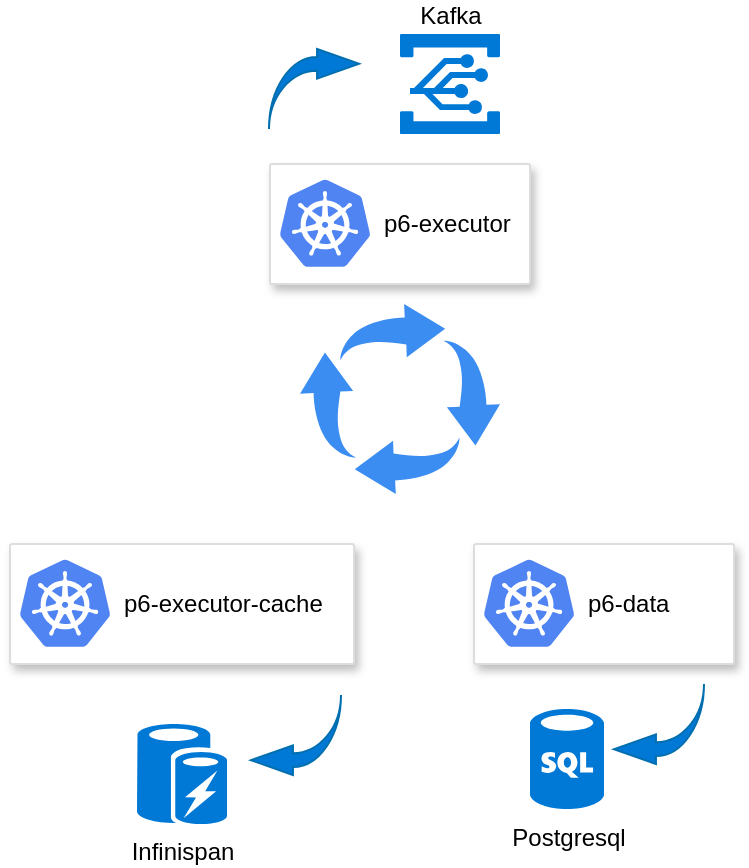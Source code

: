 <mxfile version="10.6.6" type="github"><diagram id="CyI9E9FNn-OCksgtm5Av" name="Page-1"><mxGraphModel dx="732" dy="610" grid="1" gridSize="10" guides="1" tooltips="1" connect="1" arrows="1" fold="1" page="1" pageScale="1" pageWidth="850" pageHeight="1100" math="0" shadow="0"><root><mxCell id="0"/><mxCell id="1" parent="0"/><mxCell id="cylthFQPJhmqJXMAL6ff-3" value="Infinispan&lt;br&gt;" style="shadow=0;dashed=0;html=1;strokeColor=none;fillColor=#0079D6;labelPosition=center;verticalLabelPosition=bottom;verticalAlign=top;align=center;shape=mxgraph.azure.azure_cache;" vertex="1" parent="1"><mxGeometry x="163.5" y="480" width="45" height="50" as="geometry"/></mxCell><mxCell id="cylthFQPJhmqJXMAL6ff-4" value="Postgresql&lt;br&gt;" style="shadow=0;dashed=0;html=1;strokeColor=none;fillColor=#0079D6;labelPosition=center;verticalLabelPosition=bottom;verticalAlign=top;align=center;shape=mxgraph.azure.sql_database;pointerEvents=1;" vertex="1" parent="1"><mxGeometry x="360" y="472.5" width="37" height="50" as="geometry"/></mxCell><mxCell id="cylthFQPJhmqJXMAL6ff-14" value="Kafka" style="shadow=0;dashed=0;html=1;strokeColor=none;labelPosition=center;verticalLabelPosition=top;verticalAlign=bottom;align=center;shape=mxgraph.mscae.cloud.event_grid;fillColor=#0079D6;pointerEvents=1;" vertex="1" parent="1"><mxGeometry x="295" y="135" width="50" height="50" as="geometry"/></mxCell><mxCell id="cylthFQPJhmqJXMAL6ff-18" value="" style="strokeColor=#dddddd;fillColor=#ffffff;shadow=1;strokeWidth=1;rounded=1;absoluteArcSize=1;arcSize=2;" vertex="1" parent="1"><mxGeometry x="332" y="390" width="130" height="60" as="geometry"/></mxCell><mxCell id="cylthFQPJhmqJXMAL6ff-19" value="&lt;font color=&quot;#000000&quot;&gt;p6-data&lt;/font&gt;" style="dashed=0;connectable=0;html=1;fillColor=#5184F3;strokeColor=none;shape=mxgraph.gcp2.kubernetes_logo;part=1;labelPosition=right;verticalLabelPosition=middle;align=left;verticalAlign=middle;spacingLeft=5;fontColor=#999999;fontSize=12;" vertex="1" parent="cylthFQPJhmqJXMAL6ff-18"><mxGeometry width="45" height="43.65" relative="1" as="geometry"><mxPoint x="5" y="7.675" as="offset"/></mxGeometry></mxCell><mxCell id="cylthFQPJhmqJXMAL6ff-22" value="" style="strokeColor=#dddddd;fillColor=#ffffff;shadow=1;strokeWidth=1;rounded=1;absoluteArcSize=1;arcSize=2;" vertex="1" parent="1"><mxGeometry x="100" y="390" width="172" height="60" as="geometry"/></mxCell><mxCell id="cylthFQPJhmqJXMAL6ff-23" value="&lt;font color=&quot;#000000&quot;&gt;p6-executor-cache&lt;/font&gt;" style="dashed=0;connectable=0;html=1;fillColor=#5184F3;strokeColor=none;shape=mxgraph.gcp2.kubernetes_logo;part=1;labelPosition=right;verticalLabelPosition=middle;align=left;verticalAlign=middle;spacingLeft=5;fontColor=#999999;fontSize=12;" vertex="1" parent="cylthFQPJhmqJXMAL6ff-22"><mxGeometry width="45" height="43.65" relative="1" as="geometry"><mxPoint x="5" y="7.675" as="offset"/></mxGeometry></mxCell><mxCell id="cylthFQPJhmqJXMAL6ff-34" value="" style="strokeColor=#dddddd;fillColor=#ffffff;shadow=1;strokeWidth=1;rounded=1;absoluteArcSize=1;arcSize=2;" vertex="1" parent="1"><mxGeometry x="230" y="200" width="130" height="60" as="geometry"/></mxCell><mxCell id="cylthFQPJhmqJXMAL6ff-35" value="&lt;font color=&quot;#000000&quot;&gt;p6-executor&lt;/font&gt;" style="dashed=0;connectable=0;html=1;fillColor=#5184F3;strokeColor=none;shape=mxgraph.gcp2.kubernetes_logo;part=1;labelPosition=right;verticalLabelPosition=middle;align=left;verticalAlign=middle;spacingLeft=5;fontColor=#999999;fontSize=12;" vertex="1" parent="cylthFQPJhmqJXMAL6ff-34"><mxGeometry width="45" height="43.65" relative="1" as="geometry"><mxPoint x="5" y="7.675" as="offset"/></mxGeometry></mxCell><mxCell id="cylthFQPJhmqJXMAL6ff-37" value="" style="html=1;aspect=fixed;strokeColor=none;shadow=0;align=center;verticalAlign=top;fillColor=#3B8DF1;shape=mxgraph.gcp2.arrows_system" vertex="1" parent="1"><mxGeometry x="245" y="270" width="100" height="95" as="geometry"/></mxCell><mxCell id="cylthFQPJhmqJXMAL6ff-39" value="" style="html=1;shadow=0;dashed=0;align=center;verticalAlign=middle;shape=mxgraph.arrows2.jumpInArrow;dy=3.45;dx=20.97;arrowHead=14.81;rotation=90;direction=south;fillColor=#0079D6;strokeColor=#006EAF;fontColor=#ffffff;" vertex="1" parent="1"><mxGeometry x="223" y="463" width="40" height="45" as="geometry"/></mxCell><mxCell id="cylthFQPJhmqJXMAL6ff-40" value="" style="html=1;shadow=0;dashed=0;align=center;verticalAlign=middle;shape=mxgraph.arrows2.jumpInArrow;dy=3.45;dx=20.97;arrowHead=14.81;rotation=90;direction=south;fillColor=#0079D6;strokeColor=#006EAF;fontColor=#ffffff;" vertex="1" parent="1"><mxGeometry x="404.5" y="457.5" width="40" height="45" as="geometry"/></mxCell><mxCell id="cylthFQPJhmqJXMAL6ff-41" value="" style="html=1;shadow=0;dashed=0;align=center;verticalAlign=middle;shape=mxgraph.arrows2.jumpInArrow;dy=3.45;dx=20.97;arrowHead=14.81;rotation=-90;direction=south;fillColor=#0079D6;strokeColor=#006EAF;fontColor=#ffffff;" vertex="1" parent="1"><mxGeometry x="232" y="140" width="40" height="45" as="geometry"/></mxCell></root></mxGraphModel></diagram></mxfile>
